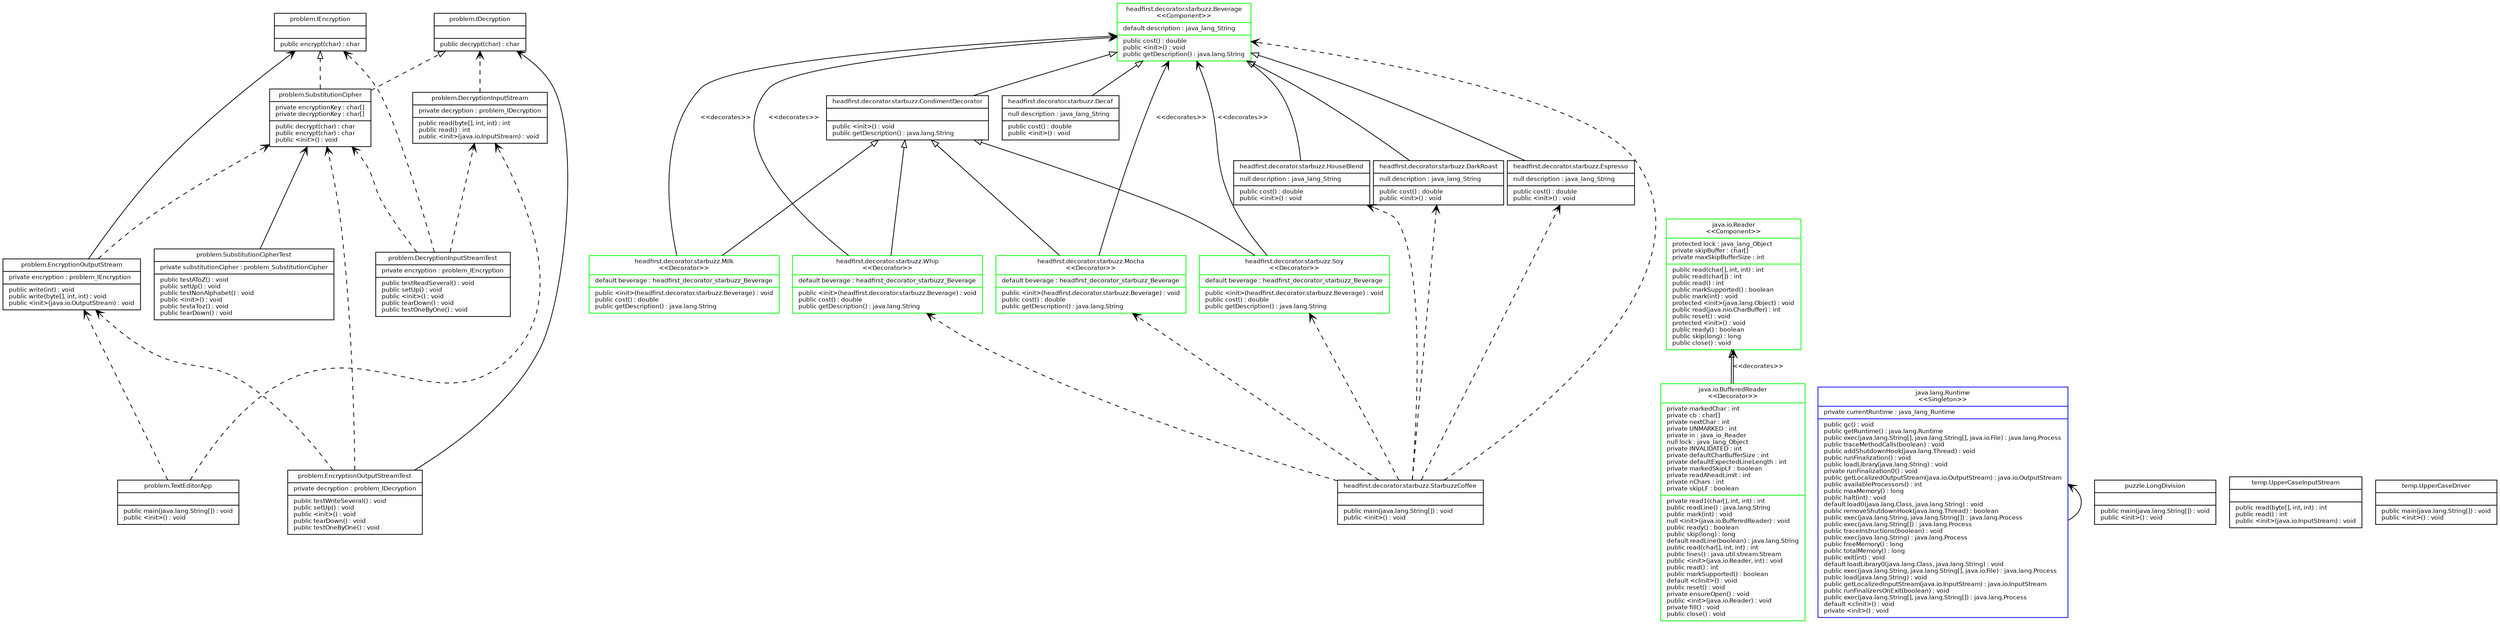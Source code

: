 digraph G {
rankdir=BT;

node [
fontname = "Bitstream Vera Sans"
fontsize = 8
shape = "record"
]
edge [
fontname = "Bitstream Vera Sans"
fontsize = 8
]
problem_DecryptionInputStreamTest [
	label = "{problem.DecryptionInputStreamTest|private encryption : problem_IEncryption\l|public testReadSeveral() : void\lpublic setUp() : void\lpublic \<init\>() : void\lpublic tearDown() : void\lpublic testOneByOne() : void\l}"
]
problem_DecryptionInputStream [
	label = "{problem.DecryptionInputStream|private decryption : problem_IDecryption\l|public read(byte[], int, int) : int\lpublic read() : int\lpublic \<init\>(java.io.InputStream) : void\l}"
]
problem_IDecryption [
	label = "{problem.IDecryption||public decrypt(char) : char\l}"
]
headfirst_decorator_starbuzz_Milk [
	label = "{headfirst.decorator.starbuzz.Milk\n\<\<Decorator\>\>|default beverage : headfirst_decorator_starbuzz_Beverage\l|public \<init\>(headfirst.decorator.starbuzz.Beverage) : void\lpublic cost() : double\lpublic getDescription() : java.lang.String\l}"
, color="#00ff00"]
headfirst_decorator_starbuzz_CondimentDecorator [
	label = "{headfirst.decorator.starbuzz.CondimentDecorator||public \<init\>() : void\lpublic getDescription() : java.lang.String\l}"
]
problem_IEncryption [
	label = "{problem.IEncryption||public encrypt(char) : char\l}"
]
java_io_Reader [
	label = "{java.io.Reader\n\<\<Component\>\>|protected lock : java_lang_Object\lprivate skipBuffer : char[]\lprivate maxSkipBufferSize : int\l|public read(char[], int, int) : int\lpublic read(char[]) : int\lpublic read() : int\lpublic markSupported() : boolean\lpublic mark(int) : void\lprotected \<init\>(java.lang.Object) : void\lpublic read(java.nio.CharBuffer) : int\lpublic reset() : void\lprotected \<init\>() : void\lpublic ready() : boolean\lpublic skip(long) : long\lpublic close() : void\l}"
, color="#00ff00"]
java_io_BufferedReader [
	label = "{java.io.BufferedReader\n\<\<Decorator\>\>|private markedChar : int\lprivate cb : char[]\lprivate nextChar : int\lprivate UNMARKED : int\lprivate in : java_io_Reader\lnull lock : java_lang_Object\lprivate INVALIDATED : int\lprivate defaultCharBufferSize : int\lprivate defaultExpectedLineLength : int\lprivate markedSkipLF : boolean\lprivate readAheadLimit : int\lprivate nChars : int\lprivate skipLF : boolean\l|private read1(char[], int, int) : int\lpublic readLine() : java.lang.String\lpublic mark(int) : void\lnull \<init\>(java.io.BufferedReader) : void\lpublic ready() : boolean\lpublic skip(long) : long\ldefault readLine(boolean) : java.lang.String\lpublic read(char[], int, int) : int\lpublic lines() : java.util.stream.Stream\lpublic \<init\>(java.io.Reader, int) : void\lpublic read() : int\lpublic markSupported() : boolean\ldefault \<clinit\>() : void\lpublic reset() : void\lprivate ensureOpen() : void\lpublic \<init\>(java.io.Reader) : void\lprivate fill() : void\lpublic close() : void\l}"
, color="#00ff00"]
headfirst_decorator_starbuzz_Whip [
	label = "{headfirst.decorator.starbuzz.Whip\n\<\<Decorator\>\>|default beverage : headfirst_decorator_starbuzz_Beverage\l|public \<init\>(headfirst.decorator.starbuzz.Beverage) : void\lpublic cost() : double\lpublic getDescription() : java.lang.String\l}"
, color="#00ff00"]
java_lang_Runtime [
	label = "{java.lang.Runtime\n\<\<Singleton\>\>|private currentRuntime : java_lang_Runtime\l|public gc() : void\lpublic getRuntime() : java.lang.Runtime\lpublic exec(java.lang.String[], java.lang.String[], java.io.File) : java.lang.Process\lpublic traceMethodCalls(boolean) : void\lpublic addShutdownHook(java.lang.Thread) : void\lpublic runFinalization() : void\lpublic loadLibrary(java.lang.String) : void\lprivate runFinalization0() : void\lpublic getLocalizedOutputStream(java.io.OutputStream) : java.io.OutputStream\lpublic availableProcessors() : int\lpublic maxMemory() : long\lpublic halt(int) : void\ldefault load0(java.lang.Class, java.lang.String) : void\lpublic removeShutdownHook(java.lang.Thread) : boolean\lpublic exec(java.lang.String, java.lang.String[]) : java.lang.Process\lpublic exec(java.lang.String[]) : java.lang.Process\lpublic traceInstructions(boolean) : void\lpublic exec(java.lang.String) : java.lang.Process\lpublic freeMemory() : long\lpublic totalMemory() : long\lpublic exit(int) : void\ldefault loadLibrary0(java.lang.Class, java.lang.String) : void\lpublic exec(java.lang.String, java.lang.String[], java.io.File) : java.lang.Process\lpublic load(java.lang.String) : void\lpublic getLocalizedInputStream(java.io.InputStream) : java.io.InputStream\lpublic runFinalizersOnExit(boolean) : void\lpublic exec(java.lang.String[], java.lang.String[]) : java.lang.Process\ldefault \<clinit\>() : void\lprivate \<init\>() : void\l}"
, color="#0000ff"]
puzzle_LongDivision [
	label = "{puzzle.LongDivision||public main(java.lang.String[]) : void\lpublic \<init\>() : void\l}"
]
temp_UpperCaseInputStream [
	label = "{temp.UpperCaseInputStream||public read(byte[], int, int) : int\lpublic read() : int\lpublic \<init\>(java.io.InputStream) : void\l}"
]
problem_TextEditorApp [
	label = "{problem.TextEditorApp||public main(java.lang.String[]) : void\lpublic \<init\>() : void\l}"
]
headfirst_decorator_starbuzz_Decaf [
	label = "{headfirst.decorator.starbuzz.Decaf|null description : java_lang_String\l|public cost() : double\lpublic \<init\>() : void\l}"
]
temp_UpperCaseDriver [
	label = "{temp.UpperCaseDriver||public main(java.lang.String[]) : void\lpublic \<init\>() : void\l}"
]
headfirst_decorator_starbuzz_HouseBlend [
	label = "{headfirst.decorator.starbuzz.HouseBlend|null description : java_lang_String\l|public cost() : double\lpublic \<init\>() : void\l}"
]
problem_SubstitutionCipher [
	label = "{problem.SubstitutionCipher|private encryptionKey : char[]\lprivate decryptionKey : char[]\l|public decrypt(char) : char\lpublic encrypt(char) : char\lpublic \<init\>() : void\l}"
]
headfirst_decorator_starbuzz_Soy [
	label = "{headfirst.decorator.starbuzz.Soy\n\<\<Decorator\>\>|default beverage : headfirst_decorator_starbuzz_Beverage\l|public \<init\>(headfirst.decorator.starbuzz.Beverage) : void\lpublic cost() : double\lpublic getDescription() : java.lang.String\l}"
, color="#00ff00"]
headfirst_decorator_starbuzz_Mocha [
	label = "{headfirst.decorator.starbuzz.Mocha\n\<\<Decorator\>\>|default beverage : headfirst_decorator_starbuzz_Beverage\l|public \<init\>(headfirst.decorator.starbuzz.Beverage) : void\lpublic cost() : double\lpublic getDescription() : java.lang.String\l}"
, color="#00ff00"]
headfirst_decorator_starbuzz_DarkRoast [
	label = "{headfirst.decorator.starbuzz.DarkRoast|null description : java_lang_String\l|public cost() : double\lpublic \<init\>() : void\l}"
]
headfirst_decorator_starbuzz_Espresso [
	label = "{headfirst.decorator.starbuzz.Espresso|null description : java_lang_String\l|public cost() : double\lpublic \<init\>() : void\l}"
]
headfirst_decorator_starbuzz_StarbuzzCoffee [
	label = "{headfirst.decorator.starbuzz.StarbuzzCoffee||public main(java.lang.String[]) : void\lpublic \<init\>() : void\l}"
]
problem_EncryptionOutputStream [
	label = "{problem.EncryptionOutputStream|private encryption : problem_IEncryption\l|public write(int) : void\lpublic write(byte[], int, int) : void\lpublic \<init\>(java.io.OutputStream) : void\l}"
]
problem_EncryptionOutputStreamTest [
	label = "{problem.EncryptionOutputStreamTest|private decryption : problem_IDecryption\l|public testWriteSeveral() : void\lpublic setUp() : void\lpublic \<init\>() : void\lpublic tearDown() : void\lpublic testOneByOne() : void\l}"
]
headfirst_decorator_starbuzz_Beverage [
	label = "{headfirst.decorator.starbuzz.Beverage\n\<\<Component\>\>|default description : java_lang_String\l|public cost() : double\lpublic \<init\>() : void\lpublic getDescription() : java.lang.String\l}"
, color="#00ff00"]
problem_SubstitutionCipherTest [
	label = "{problem.SubstitutionCipherTest|private substitutionCipher : problem_SubstitutionCipher\l|public testAToZ() : void\lpublic setUp() : void\lpublic testNonAlphabet() : void\lpublic \<init\>() : void\lpublic testaToz() : void\lpublic tearDown() : void\l}"
]
headfirst_decorator_starbuzz_StarbuzzCoffee -> headfirst_decorator_starbuzz_Soy [
	arrowhead = "vee"
	style = "dashed"
]

problem_DecryptionInputStreamTest -> problem_SubstitutionCipher [
	arrowhead = "vee"
	style = "dashed"
]

headfirst_decorator_starbuzz_Whip -> headfirst_decorator_starbuzz_Beverage [
	arrowhead = "vee"
	style = "solid"
	label = "\<\<decorates\>\>", color="#000000"
]

headfirst_decorator_starbuzz_StarbuzzCoffee -> headfirst_decorator_starbuzz_Mocha [
	arrowhead = "vee"
	style = "dashed"
]

problem_DecryptionInputStreamTest -> problem_DecryptionInputStream [
	arrowhead = "vee"
	style = "dashed"
]

headfirst_decorator_starbuzz_HouseBlend -> headfirst_decorator_starbuzz_Beverage [
	arrowhead = "empty"
	style = "solid"
]

headfirst_decorator_starbuzz_Decaf -> headfirst_decorator_starbuzz_Beverage [
	arrowhead = "empty"
	style = "solid"
]

headfirst_decorator_starbuzz_StarbuzzCoffee -> headfirst_decorator_starbuzz_DarkRoast [
	arrowhead = "vee"
	style = "dashed"
]

problem_DecryptionInputStream -> problem_IDecryption [
	arrowhead = "vee"
	style = "dashed"
]

headfirst_decorator_starbuzz_Milk -> headfirst_decorator_starbuzz_CondimentDecorator [
	arrowhead = "empty"
	style = "solid"
]

problem_TextEditorApp -> problem_DecryptionInputStream [
	arrowhead = "vee"
	style = "dashed"
]

problem_SubstitutionCipher -> problem_IEncryption [
	arrowhead = "empty"
	style = "dashed"
]

problem_SubstitutionCipher -> problem_IDecryption [
	arrowhead = "empty"
	style = "dashed"
]

headfirst_decorator_starbuzz_Mocha -> headfirst_decorator_starbuzz_Beverage [
	arrowhead = "vee"
	style = "solid"
	label = "\<\<decorates\>\>", color="#000000"
]

headfirst_decorator_starbuzz_StarbuzzCoffee -> headfirst_decorator_starbuzz_Beverage [
	arrowhead = "vee"
	style = "dashed"
]

problem_EncryptionOutputStreamTest -> problem_IDecryption [
	arrowhead = "vee"
	style = "solid"
]

java_io_BufferedReader -> java_io_Reader [
	arrowhead = "empty"
	style = "solid"
]

headfirst_decorator_starbuzz_CondimentDecorator -> headfirst_decorator_starbuzz_Beverage [
	arrowhead = "empty"
	style = "solid"
]

headfirst_decorator_starbuzz_DarkRoast -> headfirst_decorator_starbuzz_Beverage [
	arrowhead = "empty"
	style = "solid"
]

problem_DecryptionInputStreamTest -> problem_IEncryption [
	arrowhead = "vee"
	style = "dashed"
]

java_io_BufferedReader -> java_io_Reader [
	arrowhead = "vee"
	style = "solid"
	label = "\<\<decorates\>\>", color="#000000"
]

problem_SubstitutionCipherTest -> problem_SubstitutionCipher [
	arrowhead = "vee"
	style = "solid"
]

headfirst_decorator_starbuzz_Mocha -> headfirst_decorator_starbuzz_CondimentDecorator [
	arrowhead = "empty"
	style = "solid"
]

headfirst_decorator_starbuzz_StarbuzzCoffee -> headfirst_decorator_starbuzz_HouseBlend [
	arrowhead = "vee"
	style = "dashed"
]

headfirst_decorator_starbuzz_Espresso -> headfirst_decorator_starbuzz_Beverage [
	arrowhead = "empty"
	style = "solid"
]

problem_EncryptionOutputStream -> problem_IEncryption [
	arrowhead = "vee"
	style = "solid"
]

problem_EncryptionOutputStreamTest -> problem_SubstitutionCipher [
	arrowhead = "vee"
	style = "dashed"
]

problem_EncryptionOutputStream -> problem_SubstitutionCipher [
	arrowhead = "vee"
	style = "dashed"
]

java_lang_Runtime -> java_lang_Runtime [
	arrowhead = "vee"
	style = "solid"
]

headfirst_decorator_starbuzz_Soy -> headfirst_decorator_starbuzz_CondimentDecorator [
	arrowhead = "empty"
	style = "solid"
]

problem_TextEditorApp -> problem_EncryptionOutputStream [
	arrowhead = "vee"
	style = "dashed"
]

headfirst_decorator_starbuzz_Milk -> headfirst_decorator_starbuzz_Beverage [
	arrowhead = "vee"
	style = "solid"
	label = "\<\<decorates\>\>", color="#000000"
]

headfirst_decorator_starbuzz_Whip -> headfirst_decorator_starbuzz_CondimentDecorator [
	arrowhead = "empty"
	style = "solid"
]

headfirst_decorator_starbuzz_StarbuzzCoffee -> headfirst_decorator_starbuzz_Espresso [
	arrowhead = "vee"
	style = "dashed"
]

headfirst_decorator_starbuzz_Soy -> headfirst_decorator_starbuzz_Beverage [
	arrowhead = "vee"
	style = "solid"
	label = "\<\<decorates\>\>", color="#000000"
]

problem_EncryptionOutputStreamTest -> problem_EncryptionOutputStream [
	arrowhead = "vee"
	style = "dashed"
]

headfirst_decorator_starbuzz_StarbuzzCoffee -> headfirst_decorator_starbuzz_Whip [
	arrowhead = "vee"
	style = "dashed"
]

}
